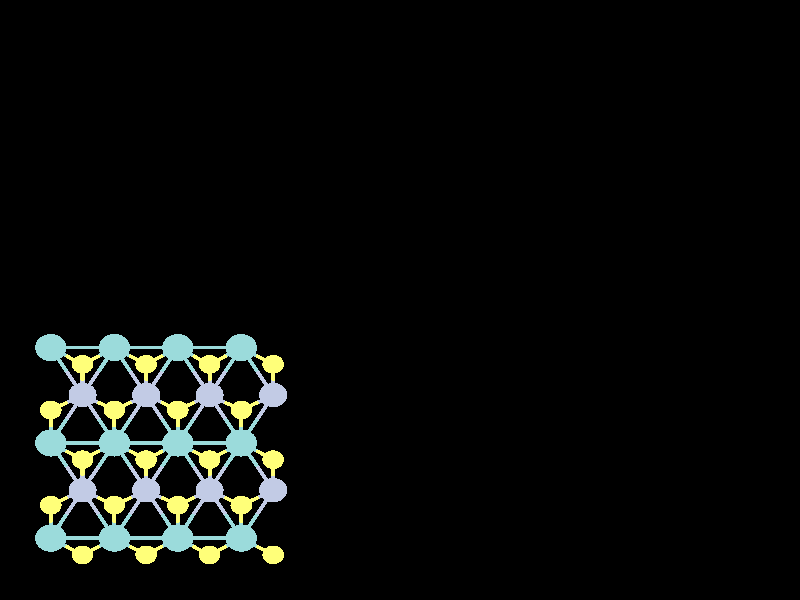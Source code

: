 #include "colors.inc"
#include "finish.inc"

global_settings {assumed_gamma 1 max_trace_level 6}
background {color White transmit 1.0}
camera {orthographic
  right -39.36*x up 34.04*y
  direction 1.00*z
  location <0,0,50.00> look_at <0,0,0>}


light_source {<  2.00,   3.00,  40.00> color White
  area_light <0.70, 0, 0>, <0, 0.70, 0>, 3, 3
  adaptive 1 jitter}
// no fog
#declare simple = finish {phong 0.7}
#declare pale = finish {ambient 0.5 diffuse 0.85 roughness 0.001 specular 0.200 }
#declare intermediate = finish {ambient 0.3 diffuse 0.6 specular 0.1 roughness 0.04}
#declare vmd = finish {ambient 0.0 diffuse 0.65 phong 0.1 phong_size 40.0 specular 0.5 }
#declare jmol = finish {ambient 0.2 diffuse 0.6 specular 1 roughness 0.001 metallic}
#declare ase2 = finish {ambient 0.05 brilliance 3 diffuse 0.6 metallic specular 0.7 roughness 0.04 reflection 0.15}
#declare ase3 = finish {ambient 0.15 brilliance 2 diffuse 0.6 metallic specular 1.0 roughness 0.001 reflection 0.0}
#declare glass = finish {ambient 0.05 diffuse 0.3 specular 1.0 roughness 0.001}
#declare glass2 = finish {ambient 0.01 diffuse 0.3 specular 1.0 reflection 0.25 roughness 0.001}
#declare Rcell = 0.000;
#declare Rbond = 0.100;

#macro atom(LOC, R, COL, TRANS, FIN)
  sphere{LOC, R texture{pigment{color COL transmit TRANS} finish{FIN}}}
#end
#macro constrain(LOC, R, COL, TRANS FIN)
union{torus{R, Rcell rotate 45*z texture{pigment{color COL transmit TRANS} finish{FIN}}}
     torus{R, Rcell rotate -45*z texture{pigment{color COL transmit TRANS} finish{FIN}}}
     translate LOC}
#end

cylinder {<-18.74, -16.21, -18.09>, < 18.74, -16.21, -18.09>, Rcell pigment {Black}}
cylinder {<-18.74,  16.21, -18.09>, < 18.74,  16.21, -18.09>, Rcell pigment {Black}}
cylinder {<-18.74,  16.21,   0.00>, < 18.74,  16.21,   0.00>, Rcell pigment {Black}}
cylinder {<-18.74, -16.21,   0.00>, < 18.74, -16.21,   0.00>, Rcell pigment {Black}}
cylinder {<-18.74, -16.21, -18.09>, <-18.74,  16.21, -18.09>, Rcell pigment {Black}}
cylinder {< 18.74, -16.21, -18.09>, < 18.74,  16.21, -18.09>, Rcell pigment {Black}}
cylinder {< 18.74, -16.21,   0.00>, < 18.74,  16.21,   0.00>, Rcell pigment {Black}}
cylinder {<-18.74, -16.21,   0.00>, <-18.74,  16.21,   0.00>, Rcell pigment {Black}}
cylinder {<-18.74, -16.21, -18.09>, <-18.74, -16.21,   0.00>, Rcell pigment {Black}}
cylinder {< 18.74, -16.21, -18.09>, < 18.74, -16.21,   0.00>, Rcell pigment {Black}}
cylinder {< 18.74,  16.21, -18.09>, < 18.74,  16.21,   0.00>, Rcell pigment {Black}}
cylinder {<-18.74,  16.21, -18.09>, <-18.74,  16.21,   0.00>, Rcell pigment {Black}}
atom(<-17.18, -13.51,  -9.05>, 0.77, rgb <0.33, 0.71, 0.71>, 0.0, ase3) // #0
atom(<-14.05, -13.51,  -9.05>, 0.77, rgb <0.33, 0.71, 0.71>, 0.0, ase3) // #1
atom(<-17.18, -11.64,  -7.56>, 0.53, rgb <1.00, 1.00, 0.19>, 0.0, ase3) // #2
atom(<-17.18, -11.64, -10.54>, 0.53, rgb <1.00, 1.00, 0.19>, 0.0, ase3) // #3
atom(<-15.62, -14.46, -10.59>, 0.53, rgb <1.00, 1.00, 0.19>, 0.0, ase3) // #4
atom(<-14.05, -11.64,  -7.56>, 0.53, rgb <1.00, 1.00, 0.19>, 0.0, ase3) // #5
atom(<-15.62, -14.46,  -7.50>, 0.53, rgb <1.00, 1.00, 0.19>, 0.0, ase3) // #6
atom(<-14.05, -11.64, -10.54>, 0.53, rgb <1.00, 1.00, 0.19>, 0.0, ase3) // #7
atom(<-15.62, -10.79,  -9.05>, 0.69, rgb <0.54, 0.60, 0.78>, 0.0, ase3) // #8
atom(<-17.18,  -8.11,  -9.05>, 0.77, rgb <0.33, 0.71, 0.71>, 0.0, ase3) // #9
atom(<-14.05,  -8.11,  -9.05>, 0.77, rgb <0.33, 0.71, 0.71>, 0.0, ase3) // #10
atom(<-17.18,  -6.24,  -7.56>, 0.53, rgb <1.00, 1.00, 0.19>, 0.0, ase3) // #11
atom(<-17.18,  -6.24, -10.54>, 0.53, rgb <1.00, 1.00, 0.19>, 0.0, ase3) // #12
atom(<-15.62,  -9.06, -10.59>, 0.53, rgb <1.00, 1.00, 0.19>, 0.0, ase3) // #13
atom(<-14.05,  -6.24,  -7.56>, 0.53, rgb <1.00, 1.00, 0.19>, 0.0, ase3) // #14
atom(<-15.62,  -9.06,  -7.50>, 0.53, rgb <1.00, 1.00, 0.19>, 0.0, ase3) // #15
atom(<-14.05,  -6.24, -10.54>, 0.53, rgb <1.00, 1.00, 0.19>, 0.0, ase3) // #16
atom(<-15.62,  -5.39,  -9.05>, 0.69, rgb <0.54, 0.60, 0.78>, 0.0, ase3) // #17
atom(<-17.18,  -2.70,  -9.05>, 0.77, rgb <0.33, 0.71, 0.71>, 0.0, ase3) // #18
atom(<-14.05,  -2.70,  -9.05>, 0.77, rgb <0.33, 0.71, 0.71>, 0.0, ase3) // #19
atom(<-15.62,  -3.65, -10.59>, 0.53, rgb <1.00, 1.00, 0.19>, 0.0, ase3) // #20
atom(<-15.62,  -3.65,  -7.50>, 0.53, rgb <1.00, 1.00, 0.19>, 0.0, ase3) // #21
atom(<-10.93, -13.51,  -9.05>, 0.77, rgb <0.33, 0.71, 0.71>, 0.0, ase3) // #22
atom(< -7.81, -13.51,  -9.05>, 0.77, rgb <0.33, 0.71, 0.71>, 0.0, ase3) // #23
atom(<-12.49, -14.46, -10.59>, 0.53, rgb <1.00, 1.00, 0.19>, 0.0, ase3) // #24
atom(<-10.93, -11.64,  -7.56>, 0.53, rgb <1.00, 1.00, 0.19>, 0.0, ase3) // #25
atom(<-12.49, -14.46,  -7.50>, 0.53, rgb <1.00, 1.00, 0.19>, 0.0, ase3) // #26
atom(<-10.93, -11.64, -10.54>, 0.53, rgb <1.00, 1.00, 0.19>, 0.0, ase3) // #27
atom(< -9.37, -14.46, -10.59>, 0.53, rgb <1.00, 1.00, 0.19>, 0.0, ase3) // #28
atom(< -7.80, -11.64,  -7.56>, 0.53, rgb <1.00, 1.00, 0.19>, 0.0, ase3) // #29
atom(< -9.37, -14.46,  -7.50>, 0.53, rgb <1.00, 1.00, 0.19>, 0.0, ase3) // #30
atom(< -7.81, -11.64, -10.54>, 0.53, rgb <1.00, 1.00, 0.19>, 0.0, ase3) // #31
atom(<-12.49, -10.79,  -9.05>, 0.69, rgb <0.54, 0.60, 0.78>, 0.0, ase3) // #32
atom(< -9.37, -10.79,  -9.05>, 0.69, rgb <0.54, 0.60, 0.78>, 0.0, ase3) // #33
atom(<-10.93,  -8.11,  -9.05>, 0.77, rgb <0.33, 0.71, 0.71>, 0.0, ase3) // #34
atom(< -7.81,  -8.11,  -9.05>, 0.77, rgb <0.33, 0.71, 0.71>, 0.0, ase3) // #35
atom(<-12.49,  -9.06, -10.59>, 0.53, rgb <1.00, 1.00, 0.19>, 0.0, ase3) // #36
atom(<-10.93,  -6.24,  -7.56>, 0.53, rgb <1.00, 1.00, 0.19>, 0.0, ase3) // #37
atom(<-12.49,  -9.06,  -7.50>, 0.53, rgb <1.00, 1.00, 0.19>, 0.0, ase3) // #38
atom(<-10.93,  -6.24, -10.54>, 0.53, rgb <1.00, 1.00, 0.19>, 0.0, ase3) // #39
atom(< -9.37,  -9.06, -10.59>, 0.53, rgb <1.00, 1.00, 0.19>, 0.0, ase3) // #40
atom(< -7.80,  -6.24,  -7.56>, 0.53, rgb <1.00, 1.00, 0.19>, 0.0, ase3) // #41
atom(< -9.37,  -9.06,  -7.50>, 0.53, rgb <1.00, 1.00, 0.19>, 0.0, ase3) // #42
atom(< -7.81,  -6.24, -10.54>, 0.53, rgb <1.00, 1.00, 0.19>, 0.0, ase3) // #43
atom(<-12.49,  -5.39,  -9.05>, 0.69, rgb <0.54, 0.60, 0.78>, 0.0, ase3) // #44
atom(< -9.37,  -5.39,  -9.05>, 0.69, rgb <0.54, 0.60, 0.78>, 0.0, ase3) // #45
atom(<-10.93,  -2.70,  -9.05>, 0.77, rgb <0.33, 0.71, 0.71>, 0.0, ase3) // #46
atom(< -7.81,  -2.70,  -9.05>, 0.77, rgb <0.33, 0.71, 0.71>, 0.0, ase3) // #47
atom(<-12.49,  -3.65, -10.59>, 0.53, rgb <1.00, 1.00, 0.19>, 0.0, ase3) // #48
atom(<-12.49,  -3.65,  -7.50>, 0.53, rgb <1.00, 1.00, 0.19>, 0.0, ase3) // #49
atom(< -9.37,  -3.65, -10.59>, 0.53, rgb <1.00, 1.00, 0.19>, 0.0, ase3) // #50
atom(< -9.37,  -3.65,  -7.50>, 0.53, rgb <1.00, 1.00, 0.19>, 0.0, ase3) // #51
atom(< -6.24, -14.46, -10.59>, 0.53, rgb <1.00, 1.00, 0.19>, 0.0, ase3) // #52
atom(< -6.24, -14.46,  -7.50>, 0.53, rgb <1.00, 1.00, 0.19>, 0.0, ase3) // #53
atom(< -6.24, -10.79,  -9.05>, 0.69, rgb <0.54, 0.60, 0.78>, 0.0, ase3) // #54
atom(< -6.24,  -9.06, -10.59>, 0.53, rgb <1.00, 1.00, 0.19>, 0.0, ase3) // #55
atom(< -6.24,  -9.06,  -7.50>, 0.53, rgb <1.00, 1.00, 0.19>, 0.0, ase3) // #56
atom(< -6.24,  -5.39,  -9.05>, 0.69, rgb <0.54, 0.60, 0.78>, 0.0, ase3) // #57
atom(< -6.24,  -3.65, -10.59>, 0.53, rgb <1.00, 1.00, 0.19>, 0.0, ase3) // #58
atom(< -6.24,  -3.65,  -7.50>, 0.53, rgb <1.00, 1.00, 0.19>, 0.0, ase3) // #59
cylinder {<-17.18, -13.51,  -9.05>, <-17.18, -12.58,  -8.30>, Rbond texture{pigment {color rgb <0.33, 0.71, 0.71> transmit 0.0} finish{ase3}}}
cylinder {<-17.18, -11.64,  -7.56>, <-17.18, -12.58,  -8.30>, Rbond texture{pigment {color rgb <1.00, 1.00, 0.19> transmit 0.0} finish{ase3}}}
cylinder {<-17.18, -13.51,  -9.05>, <-17.18, -12.58,  -9.79>, Rbond texture{pigment {color rgb <0.33, 0.71, 0.71> transmit 0.0} finish{ase3}}}
cylinder {<-17.18, -11.64, -10.54>, <-17.18, -12.58,  -9.79>, Rbond texture{pigment {color rgb <1.00, 1.00, 0.19> transmit 0.0} finish{ase3}}}
cylinder {<-17.18, -13.51,  -9.05>, <-16.40, -13.99,  -8.27>, Rbond texture{pigment {color rgb <0.33, 0.71, 0.71> transmit 0.0} finish{ase3}}}
cylinder {<-15.62, -14.46,  -7.50>, <-16.40, -13.99,  -8.27>, Rbond texture{pigment {color rgb <1.00, 1.00, 0.19> transmit 0.0} finish{ase3}}}
cylinder {<-17.18, -13.51,  -9.05>, <-16.40, -13.99,  -9.82>, Rbond texture{pigment {color rgb <0.33, 0.71, 0.71> transmit 0.0} finish{ase3}}}
cylinder {<-15.62, -14.46, -10.59>, <-16.40, -13.99,  -9.82>, Rbond texture{pigment {color rgb <1.00, 1.00, 0.19> transmit 0.0} finish{ase3}}}
cylinder {<-17.18, -13.51,  -9.05>, <-15.62, -13.51,  -9.05>, Rbond texture{pigment {color rgb <0.33, 0.71, 0.71> transmit 0.0} finish{ase3}}}
cylinder {<-14.05, -13.51,  -9.05>, <-15.62, -13.51,  -9.05>, Rbond texture{pigment {color rgb <0.33, 0.71, 0.71> transmit 0.0} finish{ase3}}}
cylinder {<-17.18, -13.51,  -9.05>, <-16.40, -12.15,  -9.05>, Rbond texture{pigment {color rgb <0.33, 0.71, 0.71> transmit 0.0} finish{ase3}}}
cylinder {<-15.62, -10.79,  -9.05>, <-16.40, -12.15,  -9.05>, Rbond texture{pigment {color rgb <0.54, 0.60, 0.78> transmit 0.0} finish{ase3}}}
cylinder {<-14.05, -13.51,  -9.05>, <-14.83, -13.99,  -8.27>, Rbond texture{pigment {color rgb <0.33, 0.71, 0.71> transmit 0.0} finish{ase3}}}
cylinder {<-15.62, -14.46,  -7.50>, <-14.83, -13.99,  -8.27>, Rbond texture{pigment {color rgb <1.00, 1.00, 0.19> transmit 0.0} finish{ase3}}}
cylinder {<-14.05, -13.51,  -9.05>, <-14.83, -13.99,  -9.82>, Rbond texture{pigment {color rgb <0.33, 0.71, 0.71> transmit 0.0} finish{ase3}}}
cylinder {<-15.62, -14.46, -10.59>, <-14.83, -13.99,  -9.82>, Rbond texture{pigment {color rgb <1.00, 1.00, 0.19> transmit 0.0} finish{ase3}}}
cylinder {<-14.05, -13.51,  -9.05>, <-13.27, -13.99,  -9.82>, Rbond texture{pigment {color rgb <0.33, 0.71, 0.71> transmit 0.0} finish{ase3}}}
cylinder {<-12.49, -14.46, -10.59>, <-13.27, -13.99,  -9.82>, Rbond texture{pigment {color rgb <1.00, 1.00, 0.19> transmit 0.0} finish{ase3}}}
cylinder {<-14.05, -13.51,  -9.05>, <-14.83, -12.15,  -9.05>, Rbond texture{pigment {color rgb <0.33, 0.71, 0.71> transmit 0.0} finish{ase3}}}
cylinder {<-15.62, -10.79,  -9.05>, <-14.83, -12.15,  -9.05>, Rbond texture{pigment {color rgb <0.54, 0.60, 0.78> transmit 0.0} finish{ase3}}}
cylinder {<-14.05, -13.51,  -9.05>, <-14.05, -12.58,  -8.30>, Rbond texture{pigment {color rgb <0.33, 0.71, 0.71> transmit 0.0} finish{ase3}}}
cylinder {<-14.05, -11.64,  -7.56>, <-14.05, -12.58,  -8.30>, Rbond texture{pigment {color rgb <1.00, 1.00, 0.19> transmit 0.0} finish{ase3}}}
cylinder {<-14.05, -13.51,  -9.05>, <-13.27, -13.99,  -8.27>, Rbond texture{pigment {color rgb <0.33, 0.71, 0.71> transmit 0.0} finish{ase3}}}
cylinder {<-12.49, -14.46,  -7.50>, <-13.27, -13.99,  -8.27>, Rbond texture{pigment {color rgb <1.00, 1.00, 0.19> transmit 0.0} finish{ase3}}}
cylinder {<-14.05, -13.51,  -9.05>, <-14.05, -12.58,  -9.79>, Rbond texture{pigment {color rgb <0.33, 0.71, 0.71> transmit 0.0} finish{ase3}}}
cylinder {<-14.05, -11.64, -10.54>, <-14.05, -12.58,  -9.79>, Rbond texture{pigment {color rgb <1.00, 1.00, 0.19> transmit 0.0} finish{ase3}}}
cylinder {<-14.05, -13.51,  -9.05>, <-13.27, -12.15,  -9.05>, Rbond texture{pigment {color rgb <0.33, 0.71, 0.71> transmit 0.0} finish{ase3}}}
cylinder {<-12.49, -10.79,  -9.05>, <-13.27, -12.15,  -9.05>, Rbond texture{pigment {color rgb <0.54, 0.60, 0.78> transmit 0.0} finish{ase3}}}
cylinder {<-14.05, -13.51,  -9.05>, <-12.49, -13.51,  -9.05>, Rbond texture{pigment {color rgb <0.33, 0.71, 0.71> transmit 0.0} finish{ase3}}}
cylinder {<-10.93, -13.51,  -9.05>, <-12.49, -13.51,  -9.05>, Rbond texture{pigment {color rgb <0.33, 0.71, 0.71> transmit 0.0} finish{ase3}}}
cylinder {<-17.18, -11.64,  -7.56>, <-16.40, -11.22,  -8.30>, Rbond texture{pigment {color rgb <1.00, 1.00, 0.19> transmit 0.0} finish{ase3}}}
cylinder {<-15.62, -10.79,  -9.05>, <-16.40, -11.22,  -8.30>, Rbond texture{pigment {color rgb <0.54, 0.60, 0.78> transmit 0.0} finish{ase3}}}
cylinder {<-17.18, -11.64, -10.54>, <-16.40, -11.22,  -9.79>, Rbond texture{pigment {color rgb <1.00, 1.00, 0.19> transmit 0.0} finish{ase3}}}
cylinder {<-15.62, -10.79,  -9.05>, <-16.40, -11.22,  -9.79>, Rbond texture{pigment {color rgb <0.54, 0.60, 0.78> transmit 0.0} finish{ase3}}}
cylinder {<-14.05, -11.64,  -7.56>, <-14.83, -11.22,  -8.30>, Rbond texture{pigment {color rgb <1.00, 1.00, 0.19> transmit 0.0} finish{ase3}}}
cylinder {<-15.62, -10.79,  -9.05>, <-14.83, -11.22,  -8.30>, Rbond texture{pigment {color rgb <0.54, 0.60, 0.78> transmit 0.0} finish{ase3}}}
cylinder {<-14.05, -11.64,  -7.56>, <-13.27, -11.22,  -8.30>, Rbond texture{pigment {color rgb <1.00, 1.00, 0.19> transmit 0.0} finish{ase3}}}
cylinder {<-12.49, -10.79,  -9.05>, <-13.27, -11.22,  -8.30>, Rbond texture{pigment {color rgb <0.54, 0.60, 0.78> transmit 0.0} finish{ase3}}}
cylinder {<-14.05, -11.64, -10.54>, <-14.83, -11.22,  -9.79>, Rbond texture{pigment {color rgb <1.00, 1.00, 0.19> transmit 0.0} finish{ase3}}}
cylinder {<-15.62, -10.79,  -9.05>, <-14.83, -11.22,  -9.79>, Rbond texture{pigment {color rgb <0.54, 0.60, 0.78> transmit 0.0} finish{ase3}}}
cylinder {<-14.05, -11.64, -10.54>, <-13.27, -11.22,  -9.79>, Rbond texture{pigment {color rgb <1.00, 1.00, 0.19> transmit 0.0} finish{ase3}}}
cylinder {<-12.49, -10.79,  -9.05>, <-13.27, -11.22,  -9.79>, Rbond texture{pigment {color rgb <0.54, 0.60, 0.78> transmit 0.0} finish{ase3}}}
cylinder {<-15.62, -10.79,  -9.05>, <-15.62,  -9.93,  -8.27>, Rbond texture{pigment {color rgb <0.54, 0.60, 0.78> transmit 0.0} finish{ase3}}}
cylinder {<-15.62,  -9.06,  -7.50>, <-15.62,  -9.93,  -8.27>, Rbond texture{pigment {color rgb <1.00, 1.00, 0.19> transmit 0.0} finish{ase3}}}
cylinder {<-15.62, -10.79,  -9.05>, <-15.62,  -9.93,  -9.82>, Rbond texture{pigment {color rgb <0.54, 0.60, 0.78> transmit 0.0} finish{ase3}}}
cylinder {<-15.62,  -9.06, -10.59>, <-15.62,  -9.93,  -9.82>, Rbond texture{pigment {color rgb <1.00, 1.00, 0.19> transmit 0.0} finish{ase3}}}
cylinder {<-15.62, -10.79,  -9.05>, <-14.83,  -9.45,  -9.05>, Rbond texture{pigment {color rgb <0.54, 0.60, 0.78> transmit 0.0} finish{ase3}}}
cylinder {<-14.05,  -8.11,  -9.05>, <-14.83,  -9.45,  -9.05>, Rbond texture{pigment {color rgb <0.33, 0.71, 0.71> transmit 0.0} finish{ase3}}}
cylinder {<-15.62, -10.79,  -9.05>, <-16.40,  -9.45,  -9.05>, Rbond texture{pigment {color rgb <0.54, 0.60, 0.78> transmit 0.0} finish{ase3}}}
cylinder {<-17.18,  -8.11,  -9.05>, <-16.40,  -9.45,  -9.05>, Rbond texture{pigment {color rgb <0.33, 0.71, 0.71> transmit 0.0} finish{ase3}}}
cylinder {<-17.18,  -8.11,  -9.05>, <-16.40,  -8.58,  -8.27>, Rbond texture{pigment {color rgb <0.33, 0.71, 0.71> transmit 0.0} finish{ase3}}}
cylinder {<-15.62,  -9.06,  -7.50>, <-16.40,  -8.58,  -8.27>, Rbond texture{pigment {color rgb <1.00, 1.00, 0.19> transmit 0.0} finish{ase3}}}
cylinder {<-17.18,  -8.11,  -9.05>, <-16.40,  -8.58,  -9.82>, Rbond texture{pigment {color rgb <0.33, 0.71, 0.71> transmit 0.0} finish{ase3}}}
cylinder {<-15.62,  -9.06, -10.59>, <-16.40,  -8.58,  -9.82>, Rbond texture{pigment {color rgb <1.00, 1.00, 0.19> transmit 0.0} finish{ase3}}}
cylinder {<-17.18,  -8.11,  -9.05>, <-17.18,  -7.17,  -8.30>, Rbond texture{pigment {color rgb <0.33, 0.71, 0.71> transmit 0.0} finish{ase3}}}
cylinder {<-17.18,  -6.24,  -7.56>, <-17.18,  -7.17,  -8.30>, Rbond texture{pigment {color rgb <1.00, 1.00, 0.19> transmit 0.0} finish{ase3}}}
cylinder {<-17.18,  -8.11,  -9.05>, <-15.62,  -8.11,  -9.05>, Rbond texture{pigment {color rgb <0.33, 0.71, 0.71> transmit 0.0} finish{ase3}}}
cylinder {<-14.05,  -8.11,  -9.05>, <-15.62,  -8.11,  -9.05>, Rbond texture{pigment {color rgb <0.33, 0.71, 0.71> transmit 0.0} finish{ase3}}}
cylinder {<-17.18,  -8.11,  -9.05>, <-17.18,  -7.17,  -9.79>, Rbond texture{pigment {color rgb <0.33, 0.71, 0.71> transmit 0.0} finish{ase3}}}
cylinder {<-17.18,  -6.24, -10.54>, <-17.18,  -7.17,  -9.79>, Rbond texture{pigment {color rgb <1.00, 1.00, 0.19> transmit 0.0} finish{ase3}}}
cylinder {<-17.18,  -8.11,  -9.05>, <-16.40,  -6.75,  -9.05>, Rbond texture{pigment {color rgb <0.33, 0.71, 0.71> transmit 0.0} finish{ase3}}}
cylinder {<-15.62,  -5.39,  -9.05>, <-16.40,  -6.75,  -9.05>, Rbond texture{pigment {color rgb <0.54, 0.60, 0.78> transmit 0.0} finish{ase3}}}
cylinder {<-14.05,  -8.11,  -9.05>, <-14.83,  -8.58,  -8.27>, Rbond texture{pigment {color rgb <0.33, 0.71, 0.71> transmit 0.0} finish{ase3}}}
cylinder {<-15.62,  -9.06,  -7.50>, <-14.83,  -8.58,  -8.27>, Rbond texture{pigment {color rgb <1.00, 1.00, 0.19> transmit 0.0} finish{ase3}}}
cylinder {<-14.05,  -8.11,  -9.05>, <-14.83,  -8.58,  -9.82>, Rbond texture{pigment {color rgb <0.33, 0.71, 0.71> transmit 0.0} finish{ase3}}}
cylinder {<-15.62,  -9.06, -10.59>, <-14.83,  -8.58,  -9.82>, Rbond texture{pigment {color rgb <1.00, 1.00, 0.19> transmit 0.0} finish{ase3}}}
cylinder {<-14.05,  -8.11,  -9.05>, <-13.27,  -8.58,  -8.27>, Rbond texture{pigment {color rgb <0.33, 0.71, 0.71> transmit 0.0} finish{ase3}}}
cylinder {<-12.49,  -9.06,  -7.50>, <-13.27,  -8.58,  -8.27>, Rbond texture{pigment {color rgb <1.00, 1.00, 0.19> transmit 0.0} finish{ase3}}}
cylinder {<-14.05,  -8.11,  -9.05>, <-13.27,  -9.45,  -9.05>, Rbond texture{pigment {color rgb <0.33, 0.71, 0.71> transmit 0.0} finish{ase3}}}
cylinder {<-12.49, -10.79,  -9.05>, <-13.27,  -9.45,  -9.05>, Rbond texture{pigment {color rgb <0.54, 0.60, 0.78> transmit 0.0} finish{ase3}}}
cylinder {<-14.05,  -8.11,  -9.05>, <-13.27,  -8.58,  -9.82>, Rbond texture{pigment {color rgb <0.33, 0.71, 0.71> transmit 0.0} finish{ase3}}}
cylinder {<-12.49,  -9.06, -10.59>, <-13.27,  -8.58,  -9.82>, Rbond texture{pigment {color rgb <1.00, 1.00, 0.19> transmit 0.0} finish{ase3}}}
cylinder {<-14.05,  -8.11,  -9.05>, <-14.05,  -7.17,  -8.30>, Rbond texture{pigment {color rgb <0.33, 0.71, 0.71> transmit 0.0} finish{ase3}}}
cylinder {<-14.05,  -6.24,  -7.56>, <-14.05,  -7.17,  -8.30>, Rbond texture{pigment {color rgb <1.00, 1.00, 0.19> transmit 0.0} finish{ase3}}}
cylinder {<-14.05,  -8.11,  -9.05>, <-14.05,  -7.17,  -9.79>, Rbond texture{pigment {color rgb <0.33, 0.71, 0.71> transmit 0.0} finish{ase3}}}
cylinder {<-14.05,  -6.24, -10.54>, <-14.05,  -7.17,  -9.79>, Rbond texture{pigment {color rgb <1.00, 1.00, 0.19> transmit 0.0} finish{ase3}}}
cylinder {<-14.05,  -8.11,  -9.05>, <-14.83,  -6.75,  -9.05>, Rbond texture{pigment {color rgb <0.33, 0.71, 0.71> transmit 0.0} finish{ase3}}}
cylinder {<-15.62,  -5.39,  -9.05>, <-14.83,  -6.75,  -9.05>, Rbond texture{pigment {color rgb <0.54, 0.60, 0.78> transmit 0.0} finish{ase3}}}
cylinder {<-14.05,  -8.11,  -9.05>, <-13.27,  -6.75,  -9.05>, Rbond texture{pigment {color rgb <0.33, 0.71, 0.71> transmit 0.0} finish{ase3}}}
cylinder {<-12.49,  -5.39,  -9.05>, <-13.27,  -6.75,  -9.05>, Rbond texture{pigment {color rgb <0.54, 0.60, 0.78> transmit 0.0} finish{ase3}}}
cylinder {<-14.05,  -8.11,  -9.05>, <-12.49,  -8.11,  -9.05>, Rbond texture{pigment {color rgb <0.33, 0.71, 0.71> transmit 0.0} finish{ase3}}}
cylinder {<-10.93,  -8.11,  -9.05>, <-12.49,  -8.11,  -9.05>, Rbond texture{pigment {color rgb <0.33, 0.71, 0.71> transmit 0.0} finish{ase3}}}
cylinder {<-17.18,  -6.24,  -7.56>, <-16.40,  -5.82,  -8.30>, Rbond texture{pigment {color rgb <1.00, 1.00, 0.19> transmit 0.0} finish{ase3}}}
cylinder {<-15.62,  -5.39,  -9.05>, <-16.40,  -5.82,  -8.30>, Rbond texture{pigment {color rgb <0.54, 0.60, 0.78> transmit 0.0} finish{ase3}}}
cylinder {<-17.18,  -6.24, -10.54>, <-16.40,  -5.82,  -9.79>, Rbond texture{pigment {color rgb <1.00, 1.00, 0.19> transmit 0.0} finish{ase3}}}
cylinder {<-15.62,  -5.39,  -9.05>, <-16.40,  -5.82,  -9.79>, Rbond texture{pigment {color rgb <0.54, 0.60, 0.78> transmit 0.0} finish{ase3}}}
cylinder {<-14.05,  -6.24,  -7.56>, <-14.83,  -5.82,  -8.30>, Rbond texture{pigment {color rgb <1.00, 1.00, 0.19> transmit 0.0} finish{ase3}}}
cylinder {<-15.62,  -5.39,  -9.05>, <-14.83,  -5.82,  -8.30>, Rbond texture{pigment {color rgb <0.54, 0.60, 0.78> transmit 0.0} finish{ase3}}}
cylinder {<-14.05,  -6.24,  -7.56>, <-13.27,  -5.82,  -8.30>, Rbond texture{pigment {color rgb <1.00, 1.00, 0.19> transmit 0.0} finish{ase3}}}
cylinder {<-12.49,  -5.39,  -9.05>, <-13.27,  -5.82,  -8.30>, Rbond texture{pigment {color rgb <0.54, 0.60, 0.78> transmit 0.0} finish{ase3}}}
cylinder {<-14.05,  -6.24, -10.54>, <-14.83,  -5.82,  -9.79>, Rbond texture{pigment {color rgb <1.00, 1.00, 0.19> transmit 0.0} finish{ase3}}}
cylinder {<-15.62,  -5.39,  -9.05>, <-14.83,  -5.82,  -9.79>, Rbond texture{pigment {color rgb <0.54, 0.60, 0.78> transmit 0.0} finish{ase3}}}
cylinder {<-14.05,  -6.24, -10.54>, <-13.27,  -5.82,  -9.79>, Rbond texture{pigment {color rgb <1.00, 1.00, 0.19> transmit 0.0} finish{ase3}}}
cylinder {<-12.49,  -5.39,  -9.05>, <-13.27,  -5.82,  -9.79>, Rbond texture{pigment {color rgb <0.54, 0.60, 0.78> transmit 0.0} finish{ase3}}}
cylinder {<-15.62,  -5.39,  -9.05>, <-15.62,  -4.52,  -8.27>, Rbond texture{pigment {color rgb <0.54, 0.60, 0.78> transmit 0.0} finish{ase3}}}
cylinder {<-15.62,  -3.65,  -7.50>, <-15.62,  -4.52,  -8.27>, Rbond texture{pigment {color rgb <1.00, 1.00, 0.19> transmit 0.0} finish{ase3}}}
cylinder {<-15.62,  -5.39,  -9.05>, <-15.62,  -4.52,  -9.82>, Rbond texture{pigment {color rgb <0.54, 0.60, 0.78> transmit 0.0} finish{ase3}}}
cylinder {<-15.62,  -3.65, -10.59>, <-15.62,  -4.52,  -9.82>, Rbond texture{pigment {color rgb <1.00, 1.00, 0.19> transmit 0.0} finish{ase3}}}
cylinder {<-15.62,  -5.39,  -9.05>, <-14.83,  -4.05,  -9.05>, Rbond texture{pigment {color rgb <0.54, 0.60, 0.78> transmit 0.0} finish{ase3}}}
cylinder {<-14.05,  -2.70,  -9.05>, <-14.83,  -4.05,  -9.05>, Rbond texture{pigment {color rgb <0.33, 0.71, 0.71> transmit 0.0} finish{ase3}}}
cylinder {<-15.62,  -5.39,  -9.05>, <-16.40,  -4.05,  -9.05>, Rbond texture{pigment {color rgb <0.54, 0.60, 0.78> transmit 0.0} finish{ase3}}}
cylinder {<-17.18,  -2.70,  -9.05>, <-16.40,  -4.05,  -9.05>, Rbond texture{pigment {color rgb <0.33, 0.71, 0.71> transmit 0.0} finish{ase3}}}
cylinder {<-17.18,  -2.70,  -9.05>, <-16.40,  -3.18,  -8.27>, Rbond texture{pigment {color rgb <0.33, 0.71, 0.71> transmit 0.0} finish{ase3}}}
cylinder {<-15.62,  -3.65,  -7.50>, <-16.40,  -3.18,  -8.27>, Rbond texture{pigment {color rgb <1.00, 1.00, 0.19> transmit 0.0} finish{ase3}}}
cylinder {<-17.18,  -2.70,  -9.05>, <-16.40,  -3.18,  -9.82>, Rbond texture{pigment {color rgb <0.33, 0.71, 0.71> transmit 0.0} finish{ase3}}}
cylinder {<-15.62,  -3.65, -10.59>, <-16.40,  -3.18,  -9.82>, Rbond texture{pigment {color rgb <1.00, 1.00, 0.19> transmit 0.0} finish{ase3}}}
cylinder {<-17.18,  -2.70,  -9.05>, <-15.62,  -2.70,  -9.05>, Rbond texture{pigment {color rgb <0.33, 0.71, 0.71> transmit 0.0} finish{ase3}}}
cylinder {<-14.05,  -2.70,  -9.05>, <-15.62,  -2.70,  -9.05>, Rbond texture{pigment {color rgb <0.33, 0.71, 0.71> transmit 0.0} finish{ase3}}}
cylinder {<-14.05,  -2.70,  -9.05>, <-14.83,  -3.18,  -8.27>, Rbond texture{pigment {color rgb <0.33, 0.71, 0.71> transmit 0.0} finish{ase3}}}
cylinder {<-15.62,  -3.65,  -7.50>, <-14.83,  -3.18,  -8.27>, Rbond texture{pigment {color rgb <1.00, 1.00, 0.19> transmit 0.0} finish{ase3}}}
cylinder {<-14.05,  -2.70,  -9.05>, <-14.83,  -3.18,  -9.82>, Rbond texture{pigment {color rgb <0.33, 0.71, 0.71> transmit 0.0} finish{ase3}}}
cylinder {<-15.62,  -3.65, -10.59>, <-14.83,  -3.18,  -9.82>, Rbond texture{pigment {color rgb <1.00, 1.00, 0.19> transmit 0.0} finish{ase3}}}
cylinder {<-14.05,  -2.70,  -9.05>, <-13.27,  -3.18,  -8.27>, Rbond texture{pigment {color rgb <0.33, 0.71, 0.71> transmit 0.0} finish{ase3}}}
cylinder {<-12.49,  -3.65,  -7.50>, <-13.27,  -3.18,  -8.27>, Rbond texture{pigment {color rgb <1.00, 1.00, 0.19> transmit 0.0} finish{ase3}}}
cylinder {<-14.05,  -2.70,  -9.05>, <-13.27,  -3.18,  -9.82>, Rbond texture{pigment {color rgb <0.33, 0.71, 0.71> transmit 0.0} finish{ase3}}}
cylinder {<-12.49,  -3.65, -10.59>, <-13.27,  -3.18,  -9.82>, Rbond texture{pigment {color rgb <1.00, 1.00, 0.19> transmit 0.0} finish{ase3}}}
cylinder {<-14.05,  -2.70,  -9.05>, <-13.27,  -4.05,  -9.05>, Rbond texture{pigment {color rgb <0.33, 0.71, 0.71> transmit 0.0} finish{ase3}}}
cylinder {<-12.49,  -5.39,  -9.05>, <-13.27,  -4.05,  -9.05>, Rbond texture{pigment {color rgb <0.54, 0.60, 0.78> transmit 0.0} finish{ase3}}}
cylinder {<-14.05,  -2.70,  -9.05>, <-12.49,  -2.70,  -9.05>, Rbond texture{pigment {color rgb <0.33, 0.71, 0.71> transmit 0.0} finish{ase3}}}
cylinder {<-10.93,  -2.70,  -9.05>, <-12.49,  -2.70,  -9.05>, Rbond texture{pigment {color rgb <0.33, 0.71, 0.71> transmit 0.0} finish{ase3}}}
cylinder {<-10.93, -13.51,  -9.05>, <-11.71, -13.99,  -9.82>, Rbond texture{pigment {color rgb <0.33, 0.71, 0.71> transmit 0.0} finish{ase3}}}
cylinder {<-12.49, -14.46, -10.59>, <-11.71, -13.99,  -9.82>, Rbond texture{pigment {color rgb <1.00, 1.00, 0.19> transmit 0.0} finish{ase3}}}
cylinder {<-10.93, -13.51,  -9.05>, <-11.71, -13.99,  -8.27>, Rbond texture{pigment {color rgb <0.33, 0.71, 0.71> transmit 0.0} finish{ase3}}}
cylinder {<-12.49, -14.46,  -7.50>, <-11.71, -13.99,  -8.27>, Rbond texture{pigment {color rgb <1.00, 1.00, 0.19> transmit 0.0} finish{ase3}}}
cylinder {<-10.93, -13.51,  -9.05>, <-11.71, -12.15,  -9.05>, Rbond texture{pigment {color rgb <0.33, 0.71, 0.71> transmit 0.0} finish{ase3}}}
cylinder {<-12.49, -10.79,  -9.05>, <-11.71, -12.15,  -9.05>, Rbond texture{pigment {color rgb <0.54, 0.60, 0.78> transmit 0.0} finish{ase3}}}
cylinder {<-10.93, -13.51,  -9.05>, <-10.93, -12.58,  -8.30>, Rbond texture{pigment {color rgb <0.33, 0.71, 0.71> transmit 0.0} finish{ase3}}}
cylinder {<-10.93, -11.64,  -7.56>, <-10.93, -12.58,  -8.30>, Rbond texture{pigment {color rgb <1.00, 1.00, 0.19> transmit 0.0} finish{ase3}}}
cylinder {<-10.93, -13.51,  -9.05>, <-10.93, -12.58,  -9.79>, Rbond texture{pigment {color rgb <0.33, 0.71, 0.71> transmit 0.0} finish{ase3}}}
cylinder {<-10.93, -11.64, -10.54>, <-10.93, -12.58,  -9.79>, Rbond texture{pigment {color rgb <1.00, 1.00, 0.19> transmit 0.0} finish{ase3}}}
cylinder {<-10.93, -13.51,  -9.05>, <-10.15, -12.15,  -9.05>, Rbond texture{pigment {color rgb <0.33, 0.71, 0.71> transmit 0.0} finish{ase3}}}
cylinder {< -9.37, -10.79,  -9.05>, <-10.15, -12.15,  -9.05>, Rbond texture{pigment {color rgb <0.54, 0.60, 0.78> transmit 0.0} finish{ase3}}}
cylinder {<-10.93, -13.51,  -9.05>, < -9.37, -13.51,  -9.05>, Rbond texture{pigment {color rgb <0.33, 0.71, 0.71> transmit 0.0} finish{ase3}}}
cylinder {< -7.81, -13.51,  -9.05>, < -9.37, -13.51,  -9.05>, Rbond texture{pigment {color rgb <0.33, 0.71, 0.71> transmit 0.0} finish{ase3}}}
cylinder {<-10.93, -13.51,  -9.05>, <-10.15, -13.99,  -9.82>, Rbond texture{pigment {color rgb <0.33, 0.71, 0.71> transmit 0.0} finish{ase3}}}
cylinder {< -9.37, -14.46, -10.59>, <-10.15, -13.99,  -9.82>, Rbond texture{pigment {color rgb <1.00, 1.00, 0.19> transmit 0.0} finish{ase3}}}
cylinder {<-10.93, -13.51,  -9.05>, <-10.15, -13.99,  -8.27>, Rbond texture{pigment {color rgb <0.33, 0.71, 0.71> transmit 0.0} finish{ase3}}}
cylinder {< -9.37, -14.46,  -7.50>, <-10.15, -13.99,  -8.27>, Rbond texture{pigment {color rgb <1.00, 1.00, 0.19> transmit 0.0} finish{ase3}}}
cylinder {< -7.81, -13.51,  -9.05>, < -7.80, -12.58,  -8.30>, Rbond texture{pigment {color rgb <0.33, 0.71, 0.71> transmit 0.0} finish{ase3}}}
cylinder {< -7.80, -11.64,  -7.56>, < -7.80, -12.58,  -8.30>, Rbond texture{pigment {color rgb <1.00, 1.00, 0.19> transmit 0.0} finish{ase3}}}
cylinder {< -7.81, -13.51,  -9.05>, < -7.81, -12.58,  -9.79>, Rbond texture{pigment {color rgb <0.33, 0.71, 0.71> transmit 0.0} finish{ase3}}}
cylinder {< -7.81, -11.64, -10.54>, < -7.81, -12.58,  -9.79>, Rbond texture{pigment {color rgb <1.00, 1.00, 0.19> transmit 0.0} finish{ase3}}}
cylinder {< -7.81, -13.51,  -9.05>, < -8.59, -12.15,  -9.05>, Rbond texture{pigment {color rgb <0.33, 0.71, 0.71> transmit 0.0} finish{ase3}}}
cylinder {< -9.37, -10.79,  -9.05>, < -8.59, -12.15,  -9.05>, Rbond texture{pigment {color rgb <0.54, 0.60, 0.78> transmit 0.0} finish{ase3}}}
cylinder {< -7.81, -13.51,  -9.05>, < -8.59, -13.99,  -9.82>, Rbond texture{pigment {color rgb <0.33, 0.71, 0.71> transmit 0.0} finish{ase3}}}
cylinder {< -9.37, -14.46, -10.59>, < -8.59, -13.99,  -9.82>, Rbond texture{pigment {color rgb <1.00, 1.00, 0.19> transmit 0.0} finish{ase3}}}
cylinder {< -7.81, -13.51,  -9.05>, < -8.59, -13.99,  -8.27>, Rbond texture{pigment {color rgb <0.33, 0.71, 0.71> transmit 0.0} finish{ase3}}}
cylinder {< -9.37, -14.46,  -7.50>, < -8.59, -13.99,  -8.27>, Rbond texture{pigment {color rgb <1.00, 1.00, 0.19> transmit 0.0} finish{ase3}}}
cylinder {< -7.81, -13.51,  -9.05>, < -7.02, -13.99,  -9.82>, Rbond texture{pigment {color rgb <0.33, 0.71, 0.71> transmit 0.0} finish{ase3}}}
cylinder {< -6.24, -14.46, -10.59>, < -7.02, -13.99,  -9.82>, Rbond texture{pigment {color rgb <1.00, 1.00, 0.19> transmit 0.0} finish{ase3}}}
cylinder {< -7.81, -13.51,  -9.05>, < -7.02, -12.15,  -9.05>, Rbond texture{pigment {color rgb <0.33, 0.71, 0.71> transmit 0.0} finish{ase3}}}
cylinder {< -6.24, -10.79,  -9.05>, < -7.02, -12.15,  -9.05>, Rbond texture{pigment {color rgb <0.54, 0.60, 0.78> transmit 0.0} finish{ase3}}}
cylinder {< -7.81, -13.51,  -9.05>, < -7.02, -13.99,  -8.27>, Rbond texture{pigment {color rgb <0.33, 0.71, 0.71> transmit 0.0} finish{ase3}}}
cylinder {< -6.24, -14.46,  -7.50>, < -7.02, -13.99,  -8.27>, Rbond texture{pigment {color rgb <1.00, 1.00, 0.19> transmit 0.0} finish{ase3}}}
cylinder {<-10.93, -11.64,  -7.56>, <-11.71, -11.22,  -8.30>, Rbond texture{pigment {color rgb <1.00, 1.00, 0.19> transmit 0.0} finish{ase3}}}
cylinder {<-12.49, -10.79,  -9.05>, <-11.71, -11.22,  -8.30>, Rbond texture{pigment {color rgb <0.54, 0.60, 0.78> transmit 0.0} finish{ase3}}}
cylinder {<-10.93, -11.64,  -7.56>, <-10.15, -11.22,  -8.30>, Rbond texture{pigment {color rgb <1.00, 1.00, 0.19> transmit 0.0} finish{ase3}}}
cylinder {< -9.37, -10.79,  -9.05>, <-10.15, -11.22,  -8.30>, Rbond texture{pigment {color rgb <0.54, 0.60, 0.78> transmit 0.0} finish{ase3}}}
cylinder {<-10.93, -11.64, -10.54>, <-11.71, -11.22,  -9.79>, Rbond texture{pigment {color rgb <1.00, 1.00, 0.19> transmit 0.0} finish{ase3}}}
cylinder {<-12.49, -10.79,  -9.05>, <-11.71, -11.22,  -9.79>, Rbond texture{pigment {color rgb <0.54, 0.60, 0.78> transmit 0.0} finish{ase3}}}
cylinder {<-10.93, -11.64, -10.54>, <-10.15, -11.22,  -9.79>, Rbond texture{pigment {color rgb <1.00, 1.00, 0.19> transmit 0.0} finish{ase3}}}
cylinder {< -9.37, -10.79,  -9.05>, <-10.15, -11.22,  -9.79>, Rbond texture{pigment {color rgb <0.54, 0.60, 0.78> transmit 0.0} finish{ase3}}}
cylinder {< -7.80, -11.64,  -7.56>, < -8.59, -11.22,  -8.30>, Rbond texture{pigment {color rgb <1.00, 1.00, 0.19> transmit 0.0} finish{ase3}}}
cylinder {< -9.37, -10.79,  -9.05>, < -8.59, -11.22,  -8.30>, Rbond texture{pigment {color rgb <0.54, 0.60, 0.78> transmit 0.0} finish{ase3}}}
cylinder {< -7.80, -11.64,  -7.56>, < -7.02, -11.22,  -8.30>, Rbond texture{pigment {color rgb <1.00, 1.00, 0.19> transmit 0.0} finish{ase3}}}
cylinder {< -6.24, -10.79,  -9.05>, < -7.02, -11.22,  -8.30>, Rbond texture{pigment {color rgb <0.54, 0.60, 0.78> transmit 0.0} finish{ase3}}}
cylinder {< -7.81, -11.64, -10.54>, < -8.59, -11.22,  -9.79>, Rbond texture{pigment {color rgb <1.00, 1.00, 0.19> transmit 0.0} finish{ase3}}}
cylinder {< -9.37, -10.79,  -9.05>, < -8.59, -11.22,  -9.79>, Rbond texture{pigment {color rgb <0.54, 0.60, 0.78> transmit 0.0} finish{ase3}}}
cylinder {< -7.81, -11.64, -10.54>, < -7.02, -11.22,  -9.79>, Rbond texture{pigment {color rgb <1.00, 1.00, 0.19> transmit 0.0} finish{ase3}}}
cylinder {< -6.24, -10.79,  -9.05>, < -7.02, -11.22,  -9.79>, Rbond texture{pigment {color rgb <0.54, 0.60, 0.78> transmit 0.0} finish{ase3}}}
cylinder {<-12.49, -10.79,  -9.05>, <-12.49,  -9.93,  -8.27>, Rbond texture{pigment {color rgb <0.54, 0.60, 0.78> transmit 0.0} finish{ase3}}}
cylinder {<-12.49,  -9.06,  -7.50>, <-12.49,  -9.93,  -8.27>, Rbond texture{pigment {color rgb <1.00, 1.00, 0.19> transmit 0.0} finish{ase3}}}
cylinder {<-12.49, -10.79,  -9.05>, <-12.49,  -9.93,  -9.82>, Rbond texture{pigment {color rgb <0.54, 0.60, 0.78> transmit 0.0} finish{ase3}}}
cylinder {<-12.49,  -9.06, -10.59>, <-12.49,  -9.93,  -9.82>, Rbond texture{pigment {color rgb <1.00, 1.00, 0.19> transmit 0.0} finish{ase3}}}
cylinder {<-12.49, -10.79,  -9.05>, <-11.71,  -9.45,  -9.05>, Rbond texture{pigment {color rgb <0.54, 0.60, 0.78> transmit 0.0} finish{ase3}}}
cylinder {<-10.93,  -8.11,  -9.05>, <-11.71,  -9.45,  -9.05>, Rbond texture{pigment {color rgb <0.33, 0.71, 0.71> transmit 0.0} finish{ase3}}}
cylinder {< -9.37, -10.79,  -9.05>, < -9.37,  -9.93,  -9.82>, Rbond texture{pigment {color rgb <0.54, 0.60, 0.78> transmit 0.0} finish{ase3}}}
cylinder {< -9.37,  -9.06, -10.59>, < -9.37,  -9.93,  -9.82>, Rbond texture{pigment {color rgb <1.00, 1.00, 0.19> transmit 0.0} finish{ase3}}}
cylinder {< -9.37, -10.79,  -9.05>, < -9.37,  -9.93,  -8.27>, Rbond texture{pigment {color rgb <0.54, 0.60, 0.78> transmit 0.0} finish{ase3}}}
cylinder {< -9.37,  -9.06,  -7.50>, < -9.37,  -9.93,  -8.27>, Rbond texture{pigment {color rgb <1.00, 1.00, 0.19> transmit 0.0} finish{ase3}}}
cylinder {< -9.37, -10.79,  -9.05>, <-10.15,  -9.45,  -9.05>, Rbond texture{pigment {color rgb <0.54, 0.60, 0.78> transmit 0.0} finish{ase3}}}
cylinder {<-10.93,  -8.11,  -9.05>, <-10.15,  -9.45,  -9.05>, Rbond texture{pigment {color rgb <0.33, 0.71, 0.71> transmit 0.0} finish{ase3}}}
cylinder {< -9.37, -10.79,  -9.05>, < -8.59,  -9.45,  -9.05>, Rbond texture{pigment {color rgb <0.54, 0.60, 0.78> transmit 0.0} finish{ase3}}}
cylinder {< -7.81,  -8.11,  -9.05>, < -8.59,  -9.45,  -9.05>, Rbond texture{pigment {color rgb <0.33, 0.71, 0.71> transmit 0.0} finish{ase3}}}
cylinder {<-10.93,  -8.11,  -9.05>, <-11.71,  -8.58,  -8.27>, Rbond texture{pigment {color rgb <0.33, 0.71, 0.71> transmit 0.0} finish{ase3}}}
cylinder {<-12.49,  -9.06,  -7.50>, <-11.71,  -8.58,  -8.27>, Rbond texture{pigment {color rgb <1.00, 1.00, 0.19> transmit 0.0} finish{ase3}}}
cylinder {<-10.93,  -8.11,  -9.05>, <-10.15,  -8.58,  -9.82>, Rbond texture{pigment {color rgb <0.33, 0.71, 0.71> transmit 0.0} finish{ase3}}}
cylinder {< -9.37,  -9.06, -10.59>, <-10.15,  -8.58,  -9.82>, Rbond texture{pigment {color rgb <1.00, 1.00, 0.19> transmit 0.0} finish{ase3}}}
cylinder {<-10.93,  -8.11,  -9.05>, <-10.15,  -8.58,  -8.27>, Rbond texture{pigment {color rgb <0.33, 0.71, 0.71> transmit 0.0} finish{ase3}}}
cylinder {< -9.37,  -9.06,  -7.50>, <-10.15,  -8.58,  -8.27>, Rbond texture{pigment {color rgb <1.00, 1.00, 0.19> transmit 0.0} finish{ase3}}}
cylinder {<-10.93,  -8.11,  -9.05>, <-11.71,  -8.58,  -9.82>, Rbond texture{pigment {color rgb <0.33, 0.71, 0.71> transmit 0.0} finish{ase3}}}
cylinder {<-12.49,  -9.06, -10.59>, <-11.71,  -8.58,  -9.82>, Rbond texture{pigment {color rgb <1.00, 1.00, 0.19> transmit 0.0} finish{ase3}}}
cylinder {<-10.93,  -8.11,  -9.05>, <-11.71,  -6.75,  -9.05>, Rbond texture{pigment {color rgb <0.33, 0.71, 0.71> transmit 0.0} finish{ase3}}}
cylinder {<-12.49,  -5.39,  -9.05>, <-11.71,  -6.75,  -9.05>, Rbond texture{pigment {color rgb <0.54, 0.60, 0.78> transmit 0.0} finish{ase3}}}
cylinder {<-10.93,  -8.11,  -9.05>, <-10.15,  -6.75,  -9.05>, Rbond texture{pigment {color rgb <0.33, 0.71, 0.71> transmit 0.0} finish{ase3}}}
cylinder {< -9.37,  -5.39,  -9.05>, <-10.15,  -6.75,  -9.05>, Rbond texture{pigment {color rgb <0.54, 0.60, 0.78> transmit 0.0} finish{ase3}}}
cylinder {<-10.93,  -8.11,  -9.05>, <-10.93,  -7.17,  -9.79>, Rbond texture{pigment {color rgb <0.33, 0.71, 0.71> transmit 0.0} finish{ase3}}}
cylinder {<-10.93,  -6.24, -10.54>, <-10.93,  -7.17,  -9.79>, Rbond texture{pigment {color rgb <1.00, 1.00, 0.19> transmit 0.0} finish{ase3}}}
cylinder {<-10.93,  -8.11,  -9.05>, <-10.93,  -7.17,  -8.30>, Rbond texture{pigment {color rgb <0.33, 0.71, 0.71> transmit 0.0} finish{ase3}}}
cylinder {<-10.93,  -6.24,  -7.56>, <-10.93,  -7.17,  -8.30>, Rbond texture{pigment {color rgb <1.00, 1.00, 0.19> transmit 0.0} finish{ase3}}}
cylinder {<-10.93,  -8.11,  -9.05>, < -9.37,  -8.11,  -9.05>, Rbond texture{pigment {color rgb <0.33, 0.71, 0.71> transmit 0.0} finish{ase3}}}
cylinder {< -7.81,  -8.11,  -9.05>, < -9.37,  -8.11,  -9.05>, Rbond texture{pigment {color rgb <0.33, 0.71, 0.71> transmit 0.0} finish{ase3}}}
cylinder {< -7.81,  -8.11,  -9.05>, < -8.59,  -8.58,  -9.82>, Rbond texture{pigment {color rgb <0.33, 0.71, 0.71> transmit 0.0} finish{ase3}}}
cylinder {< -9.37,  -9.06, -10.59>, < -8.59,  -8.58,  -9.82>, Rbond texture{pigment {color rgb <1.00, 1.00, 0.19> transmit 0.0} finish{ase3}}}
cylinder {< -7.81,  -8.11,  -9.05>, < -7.02,  -9.45,  -9.05>, Rbond texture{pigment {color rgb <0.33, 0.71, 0.71> transmit 0.0} finish{ase3}}}
cylinder {< -6.24, -10.79,  -9.05>, < -7.02,  -9.45,  -9.05>, Rbond texture{pigment {color rgb <0.54, 0.60, 0.78> transmit 0.0} finish{ase3}}}
cylinder {< -7.81,  -8.11,  -9.05>, < -8.59,  -8.58,  -8.27>, Rbond texture{pigment {color rgb <0.33, 0.71, 0.71> transmit 0.0} finish{ase3}}}
cylinder {< -9.37,  -9.06,  -7.50>, < -8.59,  -8.58,  -8.27>, Rbond texture{pigment {color rgb <1.00, 1.00, 0.19> transmit 0.0} finish{ase3}}}
cylinder {< -7.81,  -8.11,  -9.05>, < -7.02,  -8.58,  -8.27>, Rbond texture{pigment {color rgb <0.33, 0.71, 0.71> transmit 0.0} finish{ase3}}}
cylinder {< -6.24,  -9.06,  -7.50>, < -7.02,  -8.58,  -8.27>, Rbond texture{pigment {color rgb <1.00, 1.00, 0.19> transmit 0.0} finish{ase3}}}
cylinder {< -7.81,  -8.11,  -9.05>, < -8.59,  -6.75,  -9.05>, Rbond texture{pigment {color rgb <0.33, 0.71, 0.71> transmit 0.0} finish{ase3}}}
cylinder {< -9.37,  -5.39,  -9.05>, < -8.59,  -6.75,  -9.05>, Rbond texture{pigment {color rgb <0.54, 0.60, 0.78> transmit 0.0} finish{ase3}}}
cylinder {< -7.81,  -8.11,  -9.05>, < -7.81,  -7.17,  -9.79>, Rbond texture{pigment {color rgb <0.33, 0.71, 0.71> transmit 0.0} finish{ase3}}}
cylinder {< -7.81,  -6.24, -10.54>, < -7.81,  -7.17,  -9.79>, Rbond texture{pigment {color rgb <1.00, 1.00, 0.19> transmit 0.0} finish{ase3}}}
cylinder {< -7.81,  -8.11,  -9.05>, < -7.80,  -7.17,  -8.30>, Rbond texture{pigment {color rgb <0.33, 0.71, 0.71> transmit 0.0} finish{ase3}}}
cylinder {< -7.80,  -6.24,  -7.56>, < -7.80,  -7.17,  -8.30>, Rbond texture{pigment {color rgb <1.00, 1.00, 0.19> transmit 0.0} finish{ase3}}}
cylinder {< -7.81,  -8.11,  -9.05>, < -7.02,  -8.58,  -9.82>, Rbond texture{pigment {color rgb <0.33, 0.71, 0.71> transmit 0.0} finish{ase3}}}
cylinder {< -6.24,  -9.06, -10.59>, < -7.02,  -8.58,  -9.82>, Rbond texture{pigment {color rgb <1.00, 1.00, 0.19> transmit 0.0} finish{ase3}}}
cylinder {< -7.81,  -8.11,  -9.05>, < -7.02,  -6.75,  -9.05>, Rbond texture{pigment {color rgb <0.33, 0.71, 0.71> transmit 0.0} finish{ase3}}}
cylinder {< -6.24,  -5.39,  -9.05>, < -7.02,  -6.75,  -9.05>, Rbond texture{pigment {color rgb <0.54, 0.60, 0.78> transmit 0.0} finish{ase3}}}
cylinder {<-10.93,  -6.24,  -7.56>, <-11.71,  -5.82,  -8.30>, Rbond texture{pigment {color rgb <1.00, 1.00, 0.19> transmit 0.0} finish{ase3}}}
cylinder {<-12.49,  -5.39,  -9.05>, <-11.71,  -5.82,  -8.30>, Rbond texture{pigment {color rgb <0.54, 0.60, 0.78> transmit 0.0} finish{ase3}}}
cylinder {<-10.93,  -6.24,  -7.56>, <-10.15,  -5.82,  -8.30>, Rbond texture{pigment {color rgb <1.00, 1.00, 0.19> transmit 0.0} finish{ase3}}}
cylinder {< -9.37,  -5.39,  -9.05>, <-10.15,  -5.82,  -8.30>, Rbond texture{pigment {color rgb <0.54, 0.60, 0.78> transmit 0.0} finish{ase3}}}
cylinder {<-10.93,  -6.24, -10.54>, <-11.71,  -5.82,  -9.79>, Rbond texture{pigment {color rgb <1.00, 1.00, 0.19> transmit 0.0} finish{ase3}}}
cylinder {<-12.49,  -5.39,  -9.05>, <-11.71,  -5.82,  -9.79>, Rbond texture{pigment {color rgb <0.54, 0.60, 0.78> transmit 0.0} finish{ase3}}}
cylinder {<-10.93,  -6.24, -10.54>, <-10.15,  -5.82,  -9.79>, Rbond texture{pigment {color rgb <1.00, 1.00, 0.19> transmit 0.0} finish{ase3}}}
cylinder {< -9.37,  -5.39,  -9.05>, <-10.15,  -5.82,  -9.79>, Rbond texture{pigment {color rgb <0.54, 0.60, 0.78> transmit 0.0} finish{ase3}}}
cylinder {< -7.80,  -6.24,  -7.56>, < -8.59,  -5.82,  -8.30>, Rbond texture{pigment {color rgb <1.00, 1.00, 0.19> transmit 0.0} finish{ase3}}}
cylinder {< -9.37,  -5.39,  -9.05>, < -8.59,  -5.82,  -8.30>, Rbond texture{pigment {color rgb <0.54, 0.60, 0.78> transmit 0.0} finish{ase3}}}
cylinder {< -7.80,  -6.24,  -7.56>, < -7.02,  -5.82,  -8.30>, Rbond texture{pigment {color rgb <1.00, 1.00, 0.19> transmit 0.0} finish{ase3}}}
cylinder {< -6.24,  -5.39,  -9.05>, < -7.02,  -5.82,  -8.30>, Rbond texture{pigment {color rgb <0.54, 0.60, 0.78> transmit 0.0} finish{ase3}}}
cylinder {< -7.81,  -6.24, -10.54>, < -8.59,  -5.82,  -9.79>, Rbond texture{pigment {color rgb <1.00, 1.00, 0.19> transmit 0.0} finish{ase3}}}
cylinder {< -9.37,  -5.39,  -9.05>, < -8.59,  -5.82,  -9.79>, Rbond texture{pigment {color rgb <0.54, 0.60, 0.78> transmit 0.0} finish{ase3}}}
cylinder {< -7.81,  -6.24, -10.54>, < -7.02,  -5.82,  -9.79>, Rbond texture{pigment {color rgb <1.00, 1.00, 0.19> transmit 0.0} finish{ase3}}}
cylinder {< -6.24,  -5.39,  -9.05>, < -7.02,  -5.82,  -9.79>, Rbond texture{pigment {color rgb <0.54, 0.60, 0.78> transmit 0.0} finish{ase3}}}
cylinder {<-12.49,  -5.39,  -9.05>, <-12.49,  -4.52,  -8.27>, Rbond texture{pigment {color rgb <0.54, 0.60, 0.78> transmit 0.0} finish{ase3}}}
cylinder {<-12.49,  -3.65,  -7.50>, <-12.49,  -4.52,  -8.27>, Rbond texture{pigment {color rgb <1.00, 1.00, 0.19> transmit 0.0} finish{ase3}}}
cylinder {<-12.49,  -5.39,  -9.05>, <-12.49,  -4.52,  -9.82>, Rbond texture{pigment {color rgb <0.54, 0.60, 0.78> transmit 0.0} finish{ase3}}}
cylinder {<-12.49,  -3.65, -10.59>, <-12.49,  -4.52,  -9.82>, Rbond texture{pigment {color rgb <1.00, 1.00, 0.19> transmit 0.0} finish{ase3}}}
cylinder {<-12.49,  -5.39,  -9.05>, <-11.71,  -4.05,  -9.05>, Rbond texture{pigment {color rgb <0.54, 0.60, 0.78> transmit 0.0} finish{ase3}}}
cylinder {<-10.93,  -2.70,  -9.05>, <-11.71,  -4.05,  -9.05>, Rbond texture{pigment {color rgb <0.33, 0.71, 0.71> transmit 0.0} finish{ase3}}}
cylinder {< -9.37,  -5.39,  -9.05>, <-10.15,  -4.05,  -9.05>, Rbond texture{pigment {color rgb <0.54, 0.60, 0.78> transmit 0.0} finish{ase3}}}
cylinder {<-10.93,  -2.70,  -9.05>, <-10.15,  -4.05,  -9.05>, Rbond texture{pigment {color rgb <0.33, 0.71, 0.71> transmit 0.0} finish{ase3}}}
cylinder {< -9.37,  -5.39,  -9.05>, < -8.59,  -4.05,  -9.05>, Rbond texture{pigment {color rgb <0.54, 0.60, 0.78> transmit 0.0} finish{ase3}}}
cylinder {< -7.81,  -2.70,  -9.05>, < -8.59,  -4.05,  -9.05>, Rbond texture{pigment {color rgb <0.33, 0.71, 0.71> transmit 0.0} finish{ase3}}}
cylinder {< -9.37,  -5.39,  -9.05>, < -9.37,  -4.52,  -9.82>, Rbond texture{pigment {color rgb <0.54, 0.60, 0.78> transmit 0.0} finish{ase3}}}
cylinder {< -9.37,  -3.65, -10.59>, < -9.37,  -4.52,  -9.82>, Rbond texture{pigment {color rgb <1.00, 1.00, 0.19> transmit 0.0} finish{ase3}}}
cylinder {< -9.37,  -5.39,  -9.05>, < -9.37,  -4.52,  -8.27>, Rbond texture{pigment {color rgb <0.54, 0.60, 0.78> transmit 0.0} finish{ase3}}}
cylinder {< -9.37,  -3.65,  -7.50>, < -9.37,  -4.52,  -8.27>, Rbond texture{pigment {color rgb <1.00, 1.00, 0.19> transmit 0.0} finish{ase3}}}
cylinder {<-10.93,  -2.70,  -9.05>, <-11.71,  -3.18,  -8.27>, Rbond texture{pigment {color rgb <0.33, 0.71, 0.71> transmit 0.0} finish{ase3}}}
cylinder {<-12.49,  -3.65,  -7.50>, <-11.71,  -3.18,  -8.27>, Rbond texture{pigment {color rgb <1.00, 1.00, 0.19> transmit 0.0} finish{ase3}}}
cylinder {<-10.93,  -2.70,  -9.05>, <-11.71,  -3.18,  -9.82>, Rbond texture{pigment {color rgb <0.33, 0.71, 0.71> transmit 0.0} finish{ase3}}}
cylinder {<-12.49,  -3.65, -10.59>, <-11.71,  -3.18,  -9.82>, Rbond texture{pigment {color rgb <1.00, 1.00, 0.19> transmit 0.0} finish{ase3}}}
cylinder {<-10.93,  -2.70,  -9.05>, < -9.37,  -2.70,  -9.05>, Rbond texture{pigment {color rgb <0.33, 0.71, 0.71> transmit 0.0} finish{ase3}}}
cylinder {< -7.81,  -2.70,  -9.05>, < -9.37,  -2.70,  -9.05>, Rbond texture{pigment {color rgb <0.33, 0.71, 0.71> transmit 0.0} finish{ase3}}}
cylinder {<-10.93,  -2.70,  -9.05>, <-10.15,  -3.18,  -9.82>, Rbond texture{pigment {color rgb <0.33, 0.71, 0.71> transmit 0.0} finish{ase3}}}
cylinder {< -9.37,  -3.65, -10.59>, <-10.15,  -3.18,  -9.82>, Rbond texture{pigment {color rgb <1.00, 1.00, 0.19> transmit 0.0} finish{ase3}}}
cylinder {<-10.93,  -2.70,  -9.05>, <-10.15,  -3.18,  -8.27>, Rbond texture{pigment {color rgb <0.33, 0.71, 0.71> transmit 0.0} finish{ase3}}}
cylinder {< -9.37,  -3.65,  -7.50>, <-10.15,  -3.18,  -8.27>, Rbond texture{pigment {color rgb <1.00, 1.00, 0.19> transmit 0.0} finish{ase3}}}
cylinder {< -7.81,  -2.70,  -9.05>, < -8.59,  -3.18,  -9.82>, Rbond texture{pigment {color rgb <0.33, 0.71, 0.71> transmit 0.0} finish{ase3}}}
cylinder {< -9.37,  -3.65, -10.59>, < -8.59,  -3.18,  -9.82>, Rbond texture{pigment {color rgb <1.00, 1.00, 0.19> transmit 0.0} finish{ase3}}}
cylinder {< -7.81,  -2.70,  -9.05>, < -8.59,  -3.18,  -8.27>, Rbond texture{pigment {color rgb <0.33, 0.71, 0.71> transmit 0.0} finish{ase3}}}
cylinder {< -9.37,  -3.65,  -7.50>, < -8.59,  -3.18,  -8.27>, Rbond texture{pigment {color rgb <1.00, 1.00, 0.19> transmit 0.0} finish{ase3}}}
cylinder {< -7.81,  -2.70,  -9.05>, < -7.02,  -4.05,  -9.05>, Rbond texture{pigment {color rgb <0.33, 0.71, 0.71> transmit 0.0} finish{ase3}}}
cylinder {< -6.24,  -5.39,  -9.05>, < -7.02,  -4.05,  -9.05>, Rbond texture{pigment {color rgb <0.54, 0.60, 0.78> transmit 0.0} finish{ase3}}}
cylinder {< -7.81,  -2.70,  -9.05>, < -7.02,  -3.18,  -9.82>, Rbond texture{pigment {color rgb <0.33, 0.71, 0.71> transmit 0.0} finish{ase3}}}
cylinder {< -6.24,  -3.65, -10.59>, < -7.02,  -3.18,  -9.82>, Rbond texture{pigment {color rgb <1.00, 1.00, 0.19> transmit 0.0} finish{ase3}}}
cylinder {< -7.81,  -2.70,  -9.05>, < -7.02,  -3.18,  -8.27>, Rbond texture{pigment {color rgb <0.33, 0.71, 0.71> transmit 0.0} finish{ase3}}}
cylinder {< -6.24,  -3.65,  -7.50>, < -7.02,  -3.18,  -8.27>, Rbond texture{pigment {color rgb <1.00, 1.00, 0.19> transmit 0.0} finish{ase3}}}
cylinder {< -6.24, -10.79,  -9.05>, < -6.24,  -9.93,  -8.27>, Rbond texture{pigment {color rgb <0.54, 0.60, 0.78> transmit 0.0} finish{ase3}}}
cylinder {< -6.24,  -9.06,  -7.50>, < -6.24,  -9.93,  -8.27>, Rbond texture{pigment {color rgb <1.00, 1.00, 0.19> transmit 0.0} finish{ase3}}}
cylinder {< -6.24, -10.79,  -9.05>, < -6.24,  -9.93,  -9.82>, Rbond texture{pigment {color rgb <0.54, 0.60, 0.78> transmit 0.0} finish{ase3}}}
cylinder {< -6.24,  -9.06, -10.59>, < -6.24,  -9.93,  -9.82>, Rbond texture{pigment {color rgb <1.00, 1.00, 0.19> transmit 0.0} finish{ase3}}}
cylinder {< -6.24,  -5.39,  -9.05>, < -6.24,  -4.52,  -9.82>, Rbond texture{pigment {color rgb <0.54, 0.60, 0.78> transmit 0.0} finish{ase3}}}
cylinder {< -6.24,  -3.65, -10.59>, < -6.24,  -4.52,  -9.82>, Rbond texture{pigment {color rgb <1.00, 1.00, 0.19> transmit 0.0} finish{ase3}}}
cylinder {< -6.24,  -5.39,  -9.05>, < -6.24,  -4.52,  -8.27>, Rbond texture{pigment {color rgb <0.54, 0.60, 0.78> transmit 0.0} finish{ase3}}}
cylinder {< -6.24,  -3.65,  -7.50>, < -6.24,  -4.52,  -8.27>, Rbond texture{pigment {color rgb <1.00, 1.00, 0.19> transmit 0.0} finish{ase3}}}
// no constraints
